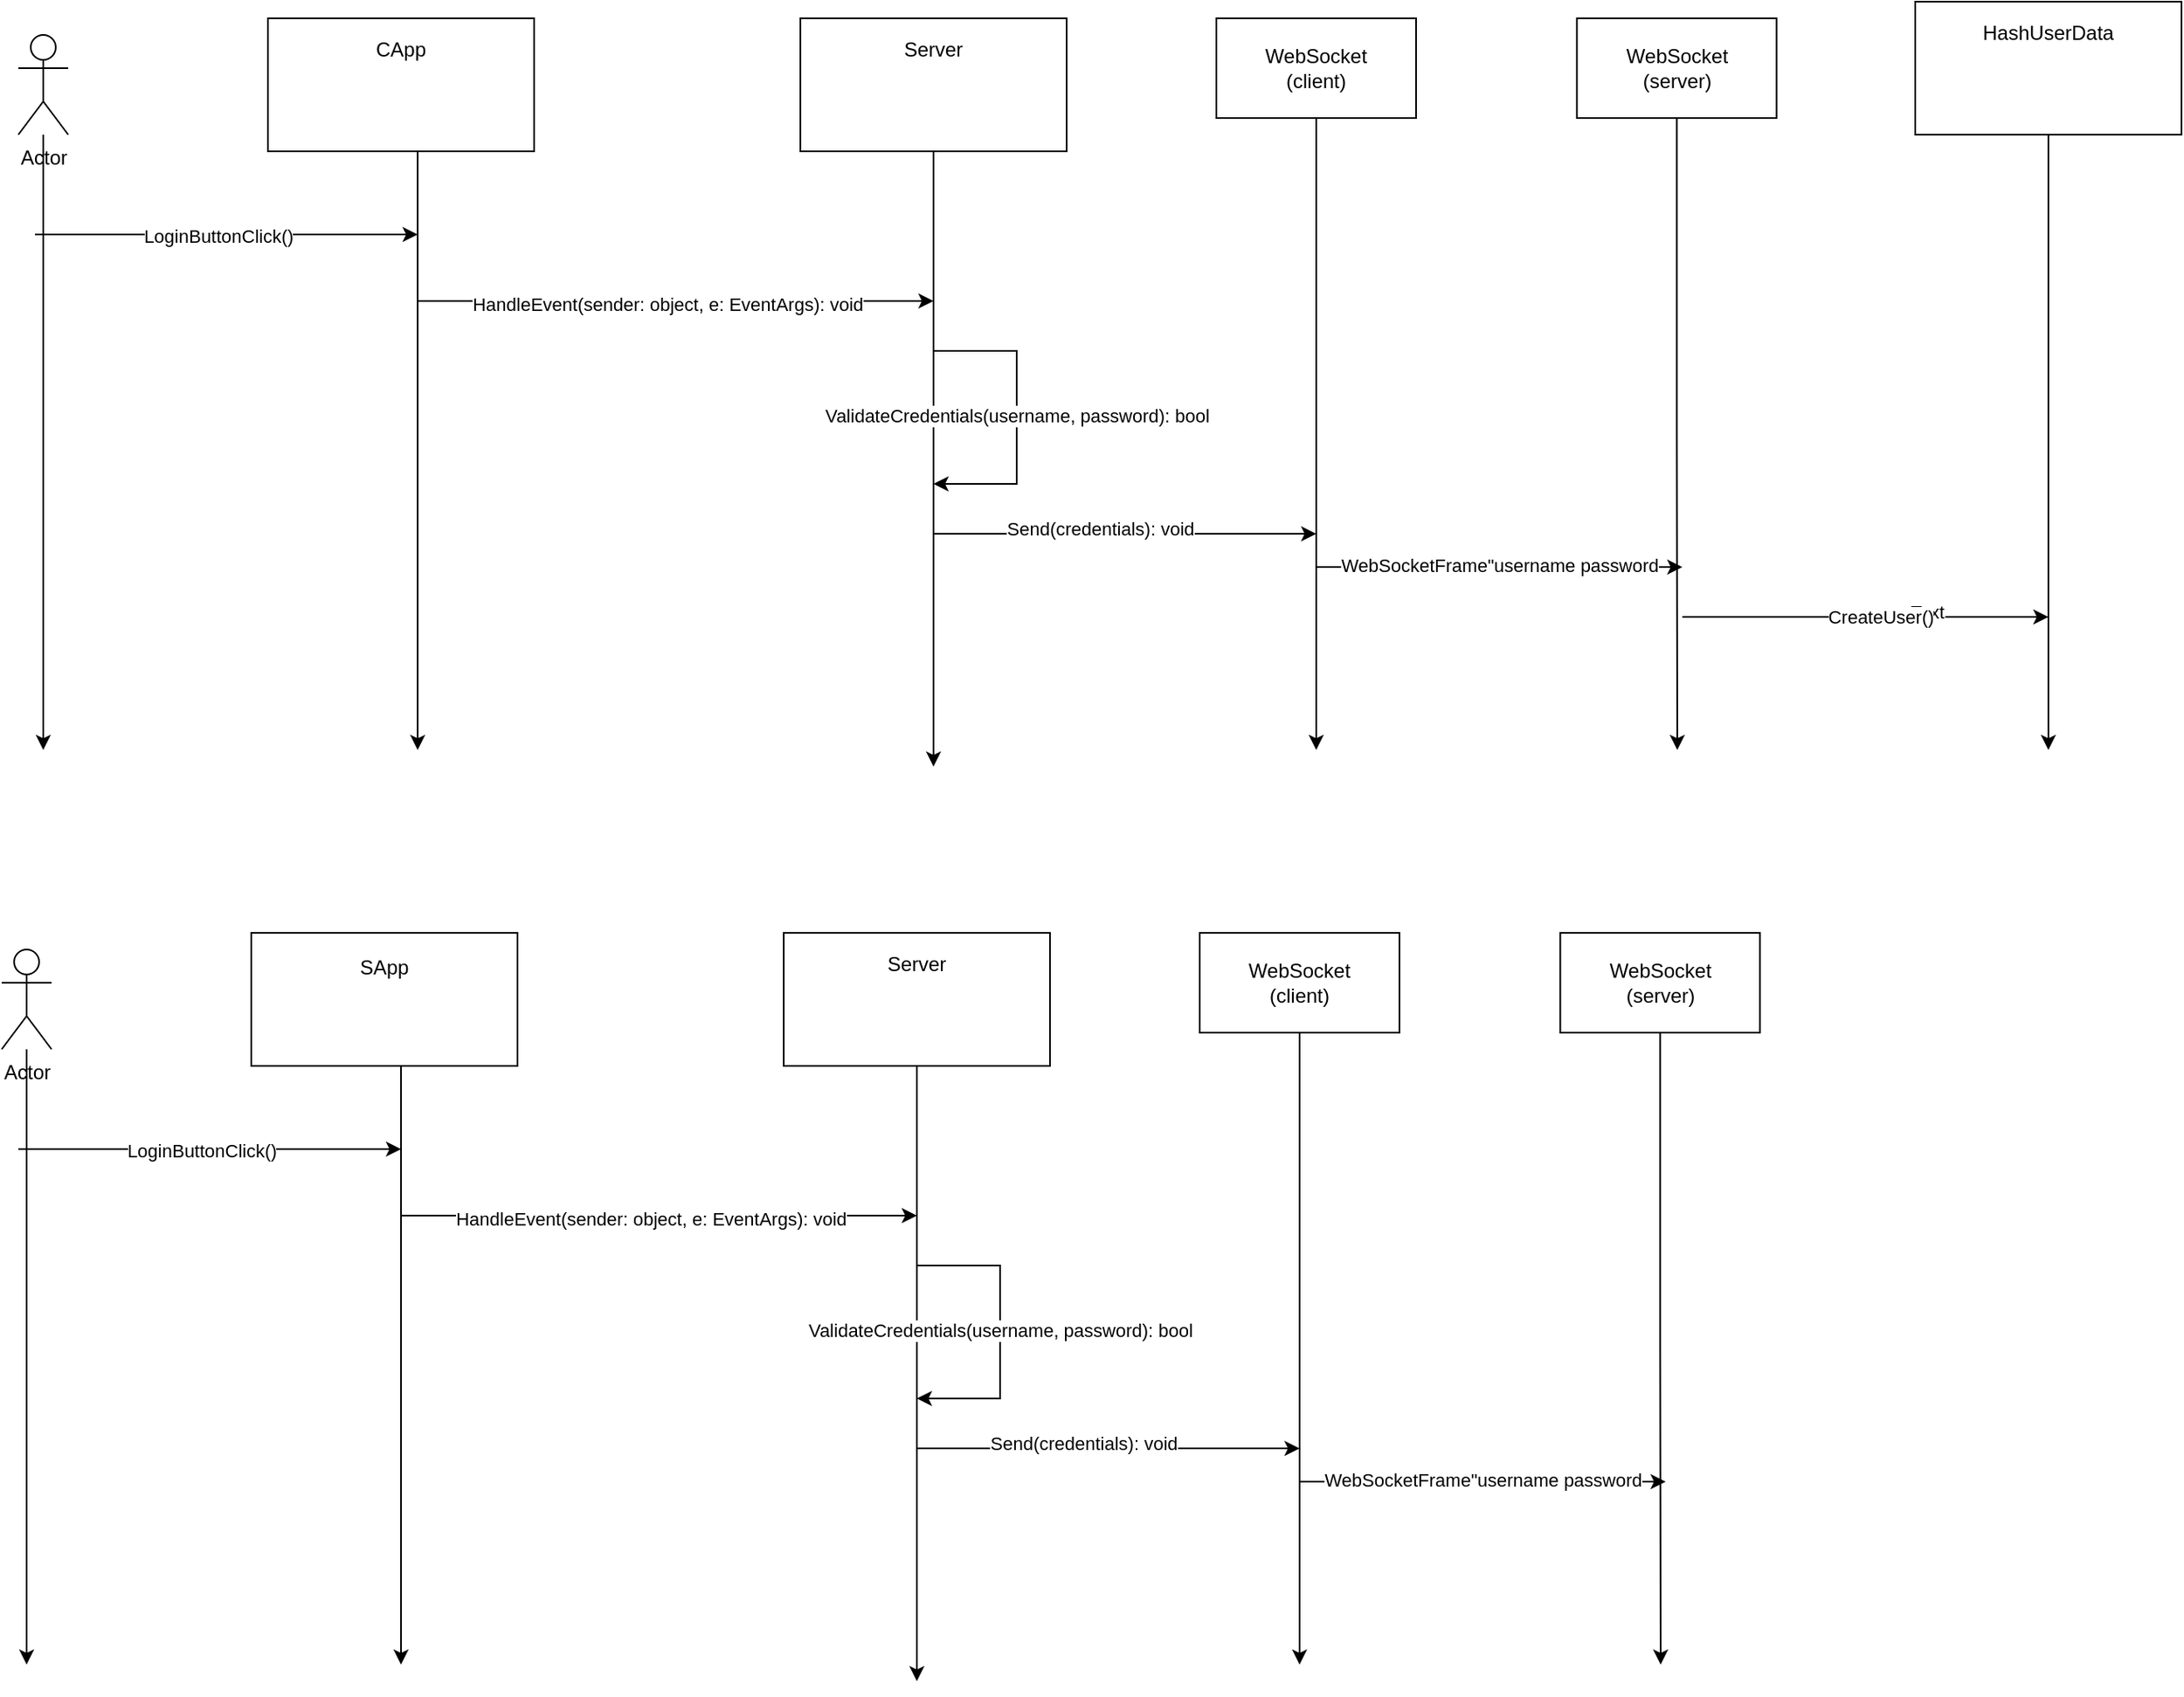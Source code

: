 <mxfile version="28.2.4">
  <diagram name="Page-1" id="MDs-HCi4hM7lITAySypM">
    <mxGraphModel dx="1830" dy="890" grid="1" gridSize="10" guides="1" tooltips="1" connect="1" arrows="1" fold="1" page="1" pageScale="1" pageWidth="850" pageHeight="1100" math="0" shadow="0">
      <root>
        <mxCell id="0" />
        <mxCell id="1" parent="0" />
        <mxCell id="DylO6hKCaPZAvZAxKPxV-7" style="edgeStyle=orthogonalEdgeStyle;rounded=0;orthogonalLoop=1;jettySize=auto;html=1;" edge="1" parent="1" source="DylO6hKCaPZAvZAxKPxV-2">
          <mxGeometry relative="1" as="geometry">
            <mxPoint x="105" y="560" as="targetPoint" />
          </mxGeometry>
        </mxCell>
        <mxCell id="DylO6hKCaPZAvZAxKPxV-2" value="Actor" style="shape=umlActor;verticalLabelPosition=bottom;verticalAlign=top;html=1;outlineConnect=0;" vertex="1" parent="1">
          <mxGeometry x="90" y="130" width="30" height="60" as="geometry" />
        </mxCell>
        <mxCell id="DylO6hKCaPZAvZAxKPxV-5" style="edgeStyle=orthogonalEdgeStyle;rounded=0;orthogonalLoop=1;jettySize=auto;html=1;" edge="1" parent="1" source="DylO6hKCaPZAvZAxKPxV-3">
          <mxGeometry relative="1" as="geometry">
            <mxPoint x="330" y="560" as="targetPoint" />
            <Array as="points">
              <mxPoint x="330" y="480" />
            </Array>
          </mxGeometry>
        </mxCell>
        <mxCell id="DylO6hKCaPZAvZAxKPxV-3" value="&lt;p&gt;CApp&lt;/p&gt;" style="shape=rect;html=1;overflow=fill;whiteSpace=wrap;align=center;" vertex="1" parent="1">
          <mxGeometry x="240" y="120" width="160" height="80" as="geometry" />
        </mxCell>
        <mxCell id="DylO6hKCaPZAvZAxKPxV-6" style="edgeStyle=orthogonalEdgeStyle;rounded=0;orthogonalLoop=1;jettySize=auto;html=1;" edge="1" parent="1" source="DylO6hKCaPZAvZAxKPxV-4">
          <mxGeometry relative="1" as="geometry">
            <mxPoint x="640" y="570" as="targetPoint" />
          </mxGeometry>
        </mxCell>
        <mxCell id="DylO6hKCaPZAvZAxKPxV-4" value="&lt;p&gt;Server&lt;/p&gt;" style="shape=rect;html=1;overflow=fill;whiteSpace=wrap;align=center;" vertex="1" parent="1">
          <mxGeometry x="560" y="120" width="160" height="80" as="geometry" />
        </mxCell>
        <mxCell id="DylO6hKCaPZAvZAxKPxV-16" style="edgeStyle=orthogonalEdgeStyle;rounded=0;orthogonalLoop=1;jettySize=auto;html=1;" edge="1" parent="1" source="DylO6hKCaPZAvZAxKPxV-15">
          <mxGeometry relative="1" as="geometry">
            <mxPoint x="870" y="560" as="targetPoint" />
          </mxGeometry>
        </mxCell>
        <mxCell id="DylO6hKCaPZAvZAxKPxV-15" value="WebSocket&lt;div&gt;(client)&lt;/div&gt;" style="rounded=0;whiteSpace=wrap;html=1;" vertex="1" parent="1">
          <mxGeometry x="810" y="120" width="120" height="60" as="geometry" />
        </mxCell>
        <mxCell id="DylO6hKCaPZAvZAxKPxV-17" value="" style="endArrow=classic;html=1;rounded=0;" edge="1" parent="1">
          <mxGeometry width="50" height="50" relative="1" as="geometry">
            <mxPoint x="100" y="250" as="sourcePoint" />
            <mxPoint x="330" y="250" as="targetPoint" />
          </mxGeometry>
        </mxCell>
        <mxCell id="DylO6hKCaPZAvZAxKPxV-18" value="LoginButtonClick()" style="edgeLabel;html=1;align=center;verticalAlign=middle;resizable=0;points=[];" vertex="1" connectable="0" parent="DylO6hKCaPZAvZAxKPxV-17">
          <mxGeometry x="-0.049" y="-1" relative="1" as="geometry">
            <mxPoint as="offset" />
          </mxGeometry>
        </mxCell>
        <mxCell id="DylO6hKCaPZAvZAxKPxV-19" value="" style="endArrow=classic;html=1;rounded=0;" edge="1" parent="1">
          <mxGeometry width="50" height="50" relative="1" as="geometry">
            <mxPoint x="330" y="290" as="sourcePoint" />
            <mxPoint x="640" y="290" as="targetPoint" />
          </mxGeometry>
        </mxCell>
        <mxCell id="DylO6hKCaPZAvZAxKPxV-20" value="HandleEvent(sender: object, e: EventArgs): void" style="edgeLabel;html=1;align=center;verticalAlign=middle;resizable=0;points=[];" vertex="1" connectable="0" parent="DylO6hKCaPZAvZAxKPxV-19">
          <mxGeometry x="-0.183" y="-2" relative="1" as="geometry">
            <mxPoint x="23" as="offset" />
          </mxGeometry>
        </mxCell>
        <mxCell id="DylO6hKCaPZAvZAxKPxV-21" value="" style="endArrow=classic;html=1;rounded=0;" edge="1" parent="1">
          <mxGeometry width="50" height="50" relative="1" as="geometry">
            <mxPoint x="640" y="320" as="sourcePoint" />
            <mxPoint x="640" y="400" as="targetPoint" />
            <Array as="points">
              <mxPoint x="690" y="320" />
              <mxPoint x="690" y="400" />
            </Array>
          </mxGeometry>
        </mxCell>
        <mxCell id="DylO6hKCaPZAvZAxKPxV-22" value="ValidateCredentials(username, password): bool" style="edgeLabel;html=1;align=center;verticalAlign=middle;resizable=0;points=[];" vertex="1" connectable="0" parent="DylO6hKCaPZAvZAxKPxV-21">
          <mxGeometry x="-0.018" relative="1" as="geometry">
            <mxPoint as="offset" />
          </mxGeometry>
        </mxCell>
        <mxCell id="DylO6hKCaPZAvZAxKPxV-23" value="" style="endArrow=classic;html=1;rounded=0;" edge="1" parent="1">
          <mxGeometry width="50" height="50" relative="1" as="geometry">
            <mxPoint x="640" y="430" as="sourcePoint" />
            <mxPoint x="870" y="430" as="targetPoint" />
          </mxGeometry>
        </mxCell>
        <mxCell id="DylO6hKCaPZAvZAxKPxV-24" value="Send(credentials): void" style="edgeLabel;html=1;align=center;verticalAlign=middle;resizable=0;points=[];" vertex="1" connectable="0" parent="DylO6hKCaPZAvZAxKPxV-23">
          <mxGeometry x="-0.355" y="3" relative="1" as="geometry">
            <mxPoint x="26" as="offset" />
          </mxGeometry>
        </mxCell>
        <mxCell id="DylO6hKCaPZAvZAxKPxV-25" style="edgeStyle=orthogonalEdgeStyle;rounded=0;orthogonalLoop=1;jettySize=auto;html=1;" edge="1" parent="1" source="DylO6hKCaPZAvZAxKPxV-26">
          <mxGeometry relative="1" as="geometry">
            <mxPoint x="1087" y="560" as="targetPoint" />
          </mxGeometry>
        </mxCell>
        <mxCell id="DylO6hKCaPZAvZAxKPxV-26" value="WebSocket&lt;div&gt;(server)&lt;/div&gt;" style="rounded=0;whiteSpace=wrap;html=1;" vertex="1" parent="1">
          <mxGeometry x="1026.67" y="120" width="120" height="60" as="geometry" />
        </mxCell>
        <mxCell id="DylO6hKCaPZAvZAxKPxV-27" value="" style="endArrow=classic;html=1;rounded=0;" edge="1" parent="1">
          <mxGeometry width="50" height="50" relative="1" as="geometry">
            <mxPoint x="870" y="450" as="sourcePoint" />
            <mxPoint x="1090" y="450" as="targetPoint" />
          </mxGeometry>
        </mxCell>
        <mxCell id="DylO6hKCaPZAvZAxKPxV-28" value="Text" style="edgeLabel;html=1;align=center;verticalAlign=middle;resizable=0;points=[];" vertex="1" connectable="0" parent="DylO6hKCaPZAvZAxKPxV-27">
          <mxGeometry x="0.16" y="-2" relative="1" as="geometry">
            <mxPoint x="27" as="offset" />
          </mxGeometry>
        </mxCell>
        <mxCell id="DylO6hKCaPZAvZAxKPxV-29" value="WebSocketFrame&quot;username password" style="edgeLabel;html=1;align=center;verticalAlign=middle;resizable=0;points=[];" vertex="1" connectable="0" parent="DylO6hKCaPZAvZAxKPxV-27">
          <mxGeometry x="-0.024" y="1" relative="1" as="geometry">
            <mxPoint x="2" as="offset" />
          </mxGeometry>
        </mxCell>
        <mxCell id="DylO6hKCaPZAvZAxKPxV-30" style="edgeStyle=orthogonalEdgeStyle;rounded=0;orthogonalLoop=1;jettySize=auto;html=1;" edge="1" parent="1" source="DylO6hKCaPZAvZAxKPxV-31">
          <mxGeometry relative="1" as="geometry">
            <mxPoint x="95" y="1110" as="targetPoint" />
          </mxGeometry>
        </mxCell>
        <mxCell id="DylO6hKCaPZAvZAxKPxV-31" value="Actor" style="shape=umlActor;verticalLabelPosition=bottom;verticalAlign=top;html=1;outlineConnect=0;" vertex="1" parent="1">
          <mxGeometry x="80" y="680" width="30" height="60" as="geometry" />
        </mxCell>
        <mxCell id="DylO6hKCaPZAvZAxKPxV-32" style="edgeStyle=orthogonalEdgeStyle;rounded=0;orthogonalLoop=1;jettySize=auto;html=1;" edge="1" parent="1" source="DylO6hKCaPZAvZAxKPxV-33">
          <mxGeometry relative="1" as="geometry">
            <mxPoint x="320" y="1110" as="targetPoint" />
            <Array as="points">
              <mxPoint x="320" y="1030" />
            </Array>
          </mxGeometry>
        </mxCell>
        <mxCell id="DylO6hKCaPZAvZAxKPxV-33" value="&lt;div&gt;&lt;br&gt;&lt;/div&gt;&lt;div&gt;SApp&lt;/div&gt;" style="shape=rect;html=1;overflow=fill;whiteSpace=wrap;align=center;" vertex="1" parent="1">
          <mxGeometry x="230" y="670" width="160" height="80" as="geometry" />
        </mxCell>
        <mxCell id="DylO6hKCaPZAvZAxKPxV-34" style="edgeStyle=orthogonalEdgeStyle;rounded=0;orthogonalLoop=1;jettySize=auto;html=1;" edge="1" parent="1" source="DylO6hKCaPZAvZAxKPxV-35">
          <mxGeometry relative="1" as="geometry">
            <mxPoint x="630" y="1120" as="targetPoint" />
          </mxGeometry>
        </mxCell>
        <mxCell id="DylO6hKCaPZAvZAxKPxV-35" value="&lt;p&gt;Server&lt;/p&gt;" style="shape=rect;html=1;overflow=fill;whiteSpace=wrap;align=center;" vertex="1" parent="1">
          <mxGeometry x="550" y="670" width="160" height="80" as="geometry" />
        </mxCell>
        <mxCell id="DylO6hKCaPZAvZAxKPxV-36" style="edgeStyle=orthogonalEdgeStyle;rounded=0;orthogonalLoop=1;jettySize=auto;html=1;" edge="1" parent="1" source="DylO6hKCaPZAvZAxKPxV-37">
          <mxGeometry relative="1" as="geometry">
            <mxPoint x="860" y="1110" as="targetPoint" />
          </mxGeometry>
        </mxCell>
        <mxCell id="DylO6hKCaPZAvZAxKPxV-37" value="WebSocket&lt;div&gt;(client)&lt;/div&gt;" style="rounded=0;whiteSpace=wrap;html=1;" vertex="1" parent="1">
          <mxGeometry x="800" y="670" width="120" height="60" as="geometry" />
        </mxCell>
        <mxCell id="DylO6hKCaPZAvZAxKPxV-38" value="" style="endArrow=classic;html=1;rounded=0;" edge="1" parent="1">
          <mxGeometry width="50" height="50" relative="1" as="geometry">
            <mxPoint x="90" y="800" as="sourcePoint" />
            <mxPoint x="320" y="800" as="targetPoint" />
          </mxGeometry>
        </mxCell>
        <mxCell id="DylO6hKCaPZAvZAxKPxV-39" value="LoginButtonClick()" style="edgeLabel;html=1;align=center;verticalAlign=middle;resizable=0;points=[];" vertex="1" connectable="0" parent="DylO6hKCaPZAvZAxKPxV-38">
          <mxGeometry x="-0.049" y="-1" relative="1" as="geometry">
            <mxPoint as="offset" />
          </mxGeometry>
        </mxCell>
        <mxCell id="DylO6hKCaPZAvZAxKPxV-40" value="" style="endArrow=classic;html=1;rounded=0;" edge="1" parent="1">
          <mxGeometry width="50" height="50" relative="1" as="geometry">
            <mxPoint x="320" y="840" as="sourcePoint" />
            <mxPoint x="630" y="840" as="targetPoint" />
          </mxGeometry>
        </mxCell>
        <mxCell id="DylO6hKCaPZAvZAxKPxV-41" value="HandleEvent(sender: object, e: EventArgs): void" style="edgeLabel;html=1;align=center;verticalAlign=middle;resizable=0;points=[];" vertex="1" connectable="0" parent="DylO6hKCaPZAvZAxKPxV-40">
          <mxGeometry x="-0.183" y="-2" relative="1" as="geometry">
            <mxPoint x="23" as="offset" />
          </mxGeometry>
        </mxCell>
        <mxCell id="DylO6hKCaPZAvZAxKPxV-42" value="" style="endArrow=classic;html=1;rounded=0;" edge="1" parent="1">
          <mxGeometry width="50" height="50" relative="1" as="geometry">
            <mxPoint x="630" y="870" as="sourcePoint" />
            <mxPoint x="630" y="950" as="targetPoint" />
            <Array as="points">
              <mxPoint x="680" y="870" />
              <mxPoint x="680" y="950" />
            </Array>
          </mxGeometry>
        </mxCell>
        <mxCell id="DylO6hKCaPZAvZAxKPxV-43" value="ValidateCredentials(username, password): bool" style="edgeLabel;html=1;align=center;verticalAlign=middle;resizable=0;points=[];" vertex="1" connectable="0" parent="DylO6hKCaPZAvZAxKPxV-42">
          <mxGeometry x="-0.018" relative="1" as="geometry">
            <mxPoint as="offset" />
          </mxGeometry>
        </mxCell>
        <mxCell id="DylO6hKCaPZAvZAxKPxV-44" value="" style="endArrow=classic;html=1;rounded=0;" edge="1" parent="1">
          <mxGeometry width="50" height="50" relative="1" as="geometry">
            <mxPoint x="630" y="980" as="sourcePoint" />
            <mxPoint x="860" y="980" as="targetPoint" />
          </mxGeometry>
        </mxCell>
        <mxCell id="DylO6hKCaPZAvZAxKPxV-45" value="Send(credentials): void" style="edgeLabel;html=1;align=center;verticalAlign=middle;resizable=0;points=[];" vertex="1" connectable="0" parent="DylO6hKCaPZAvZAxKPxV-44">
          <mxGeometry x="-0.355" y="3" relative="1" as="geometry">
            <mxPoint x="26" as="offset" />
          </mxGeometry>
        </mxCell>
        <mxCell id="DylO6hKCaPZAvZAxKPxV-46" style="edgeStyle=orthogonalEdgeStyle;rounded=0;orthogonalLoop=1;jettySize=auto;html=1;" edge="1" parent="1" source="DylO6hKCaPZAvZAxKPxV-47">
          <mxGeometry relative="1" as="geometry">
            <mxPoint x="1077" y="1110" as="targetPoint" />
          </mxGeometry>
        </mxCell>
        <mxCell id="DylO6hKCaPZAvZAxKPxV-47" value="WebSocket&lt;div&gt;(server)&lt;/div&gt;" style="rounded=0;whiteSpace=wrap;html=1;" vertex="1" parent="1">
          <mxGeometry x="1016.67" y="670" width="120" height="60" as="geometry" />
        </mxCell>
        <mxCell id="DylO6hKCaPZAvZAxKPxV-48" value="" style="endArrow=classic;html=1;rounded=0;" edge="1" parent="1">
          <mxGeometry width="50" height="50" relative="1" as="geometry">
            <mxPoint x="860" y="1000" as="sourcePoint" />
            <mxPoint x="1080" y="1000" as="targetPoint" />
          </mxGeometry>
        </mxCell>
        <mxCell id="DylO6hKCaPZAvZAxKPxV-49" value="Text" style="edgeLabel;html=1;align=center;verticalAlign=middle;resizable=0;points=[];" vertex="1" connectable="0" parent="DylO6hKCaPZAvZAxKPxV-48">
          <mxGeometry x="0.16" y="-2" relative="1" as="geometry">
            <mxPoint x="27" as="offset" />
          </mxGeometry>
        </mxCell>
        <mxCell id="DylO6hKCaPZAvZAxKPxV-50" value="WebSocketFrame&quot;username password" style="edgeLabel;html=1;align=center;verticalAlign=middle;resizable=0;points=[];" vertex="1" connectable="0" parent="DylO6hKCaPZAvZAxKPxV-48">
          <mxGeometry x="-0.024" y="1" relative="1" as="geometry">
            <mxPoint x="2" as="offset" />
          </mxGeometry>
        </mxCell>
        <mxCell id="DylO6hKCaPZAvZAxKPxV-52" style="edgeStyle=orthogonalEdgeStyle;rounded=0;orthogonalLoop=1;jettySize=auto;html=1;" edge="1" parent="1" source="DylO6hKCaPZAvZAxKPxV-51">
          <mxGeometry relative="1" as="geometry">
            <mxPoint x="1310" y="560" as="targetPoint" />
          </mxGeometry>
        </mxCell>
        <mxCell id="DylO6hKCaPZAvZAxKPxV-51" value="&lt;p&gt;HashUserData&lt;/p&gt;" style="shape=rect;html=1;overflow=fill;whiteSpace=wrap;align=center;" vertex="1" parent="1">
          <mxGeometry x="1230" y="110" width="160" height="80" as="geometry" />
        </mxCell>
        <mxCell id="DylO6hKCaPZAvZAxKPxV-53" value="" style="endArrow=classic;html=1;rounded=0;" edge="1" parent="1">
          <mxGeometry width="50" height="50" relative="1" as="geometry">
            <mxPoint x="1090" y="480" as="sourcePoint" />
            <mxPoint x="1310" y="480" as="targetPoint" />
          </mxGeometry>
        </mxCell>
        <mxCell id="DylO6hKCaPZAvZAxKPxV-54" value="Text" style="edgeLabel;html=1;align=center;verticalAlign=middle;resizable=0;points=[];" vertex="1" connectable="0" parent="DylO6hKCaPZAvZAxKPxV-53">
          <mxGeometry x="0.335" y="3" relative="1" as="geometry">
            <mxPoint as="offset" />
          </mxGeometry>
        </mxCell>
        <mxCell id="DylO6hKCaPZAvZAxKPxV-55" value="CreateUser()" style="edgeLabel;html=1;align=center;verticalAlign=middle;resizable=0;points=[];" vertex="1" connectable="0" parent="DylO6hKCaPZAvZAxKPxV-53">
          <mxGeometry x="0.075" y="-4" relative="1" as="geometry">
            <mxPoint y="-4" as="offset" />
          </mxGeometry>
        </mxCell>
      </root>
    </mxGraphModel>
  </diagram>
</mxfile>
